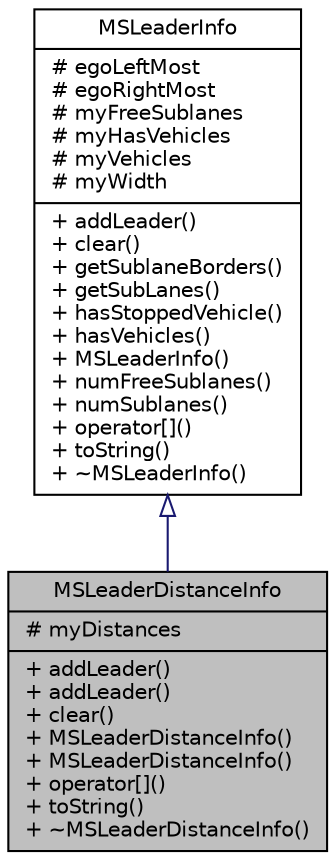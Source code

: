 digraph "MSLeaderDistanceInfo"
{
  edge [fontname="Helvetica",fontsize="10",labelfontname="Helvetica",labelfontsize="10"];
  node [fontname="Helvetica",fontsize="10",shape=record];
  Node3 [label="{MSLeaderDistanceInfo\n|# myDistances\l|+ addLeader()\l+ addLeader()\l+ clear()\l+ MSLeaderDistanceInfo()\l+ MSLeaderDistanceInfo()\l+ operator[]()\l+ toString()\l+ ~MSLeaderDistanceInfo()\l}",height=0.2,width=0.4,color="black", fillcolor="grey75", style="filled", fontcolor="black"];
  Node4 -> Node3 [dir="back",color="midnightblue",fontsize="10",style="solid",arrowtail="onormal",fontname="Helvetica"];
  Node4 [label="{MSLeaderInfo\n|# egoLeftMost\l# egoRightMost\l# myFreeSublanes\l# myHasVehicles\l# myVehicles\l# myWidth\l|+ addLeader()\l+ clear()\l+ getSublaneBorders()\l+ getSubLanes()\l+ hasStoppedVehicle()\l+ hasVehicles()\l+ MSLeaderInfo()\l+ numFreeSublanes()\l+ numSublanes()\l+ operator[]()\l+ toString()\l+ ~MSLeaderInfo()\l}",height=0.2,width=0.4,color="black", fillcolor="white", style="filled",URL="$d2/dd2/class_m_s_leader_info.html"];
}
